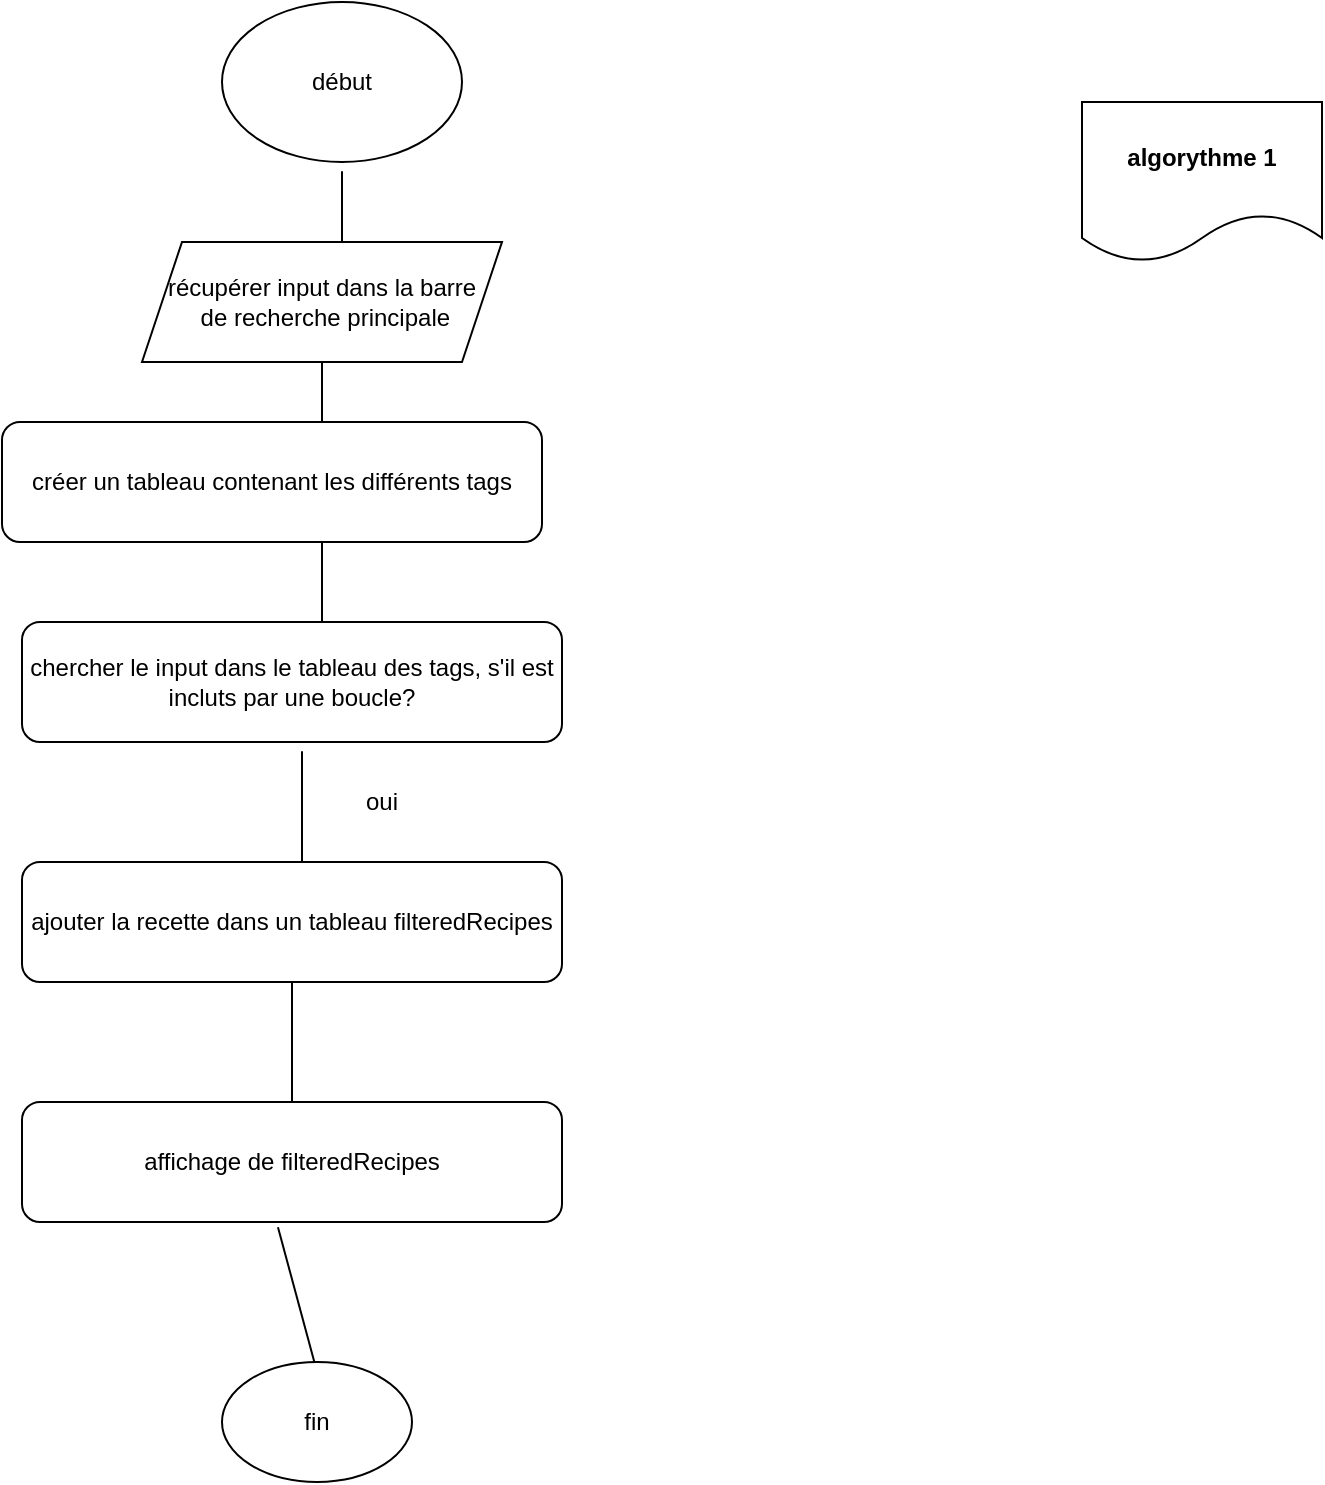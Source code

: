 <mxfile version="15.2.7" type="github">
  <diagram id="SRR43eI5SDNKgVkLlrz4" name="Page-1">
    <mxGraphModel dx="1038" dy="547" grid="1" gridSize="10" guides="1" tooltips="1" connect="1" arrows="1" fold="1" page="1" pageScale="1" pageWidth="827" pageHeight="1169" math="0" shadow="0">
      <root>
        <mxCell id="0" />
        <mxCell id="1" parent="0" />
        <mxCell id="2DV5LwTjrlr1CRbHWVbb-1" value="début" style="ellipse;whiteSpace=wrap;html=1;" vertex="1" parent="1">
          <mxGeometry x="150" y="40" width="120" height="80" as="geometry" />
        </mxCell>
        <mxCell id="2DV5LwTjrlr1CRbHWVbb-2" value="" style="endArrow=none;html=1;" edge="1" parent="1">
          <mxGeometry width="50" height="50" relative="1" as="geometry">
            <mxPoint x="210" y="160" as="sourcePoint" />
            <mxPoint x="210" y="160" as="targetPoint" />
            <Array as="points">
              <mxPoint x="210" y="120" />
            </Array>
          </mxGeometry>
        </mxCell>
        <mxCell id="2DV5LwTjrlr1CRbHWVbb-3" value="récupérer input dans la barre&lt;br&gt;&amp;nbsp;de recherche principale" style="shape=parallelogram;perimeter=parallelogramPerimeter;whiteSpace=wrap;html=1;fixedSize=1;" vertex="1" parent="1">
          <mxGeometry x="110" y="160" width="180" height="60" as="geometry" />
        </mxCell>
        <mxCell id="2DV5LwTjrlr1CRbHWVbb-4" value="" style="endArrow=none;html=1;exitX=0.5;exitY=1;exitDx=0;exitDy=0;" edge="1" parent="1" source="2DV5LwTjrlr1CRbHWVbb-3">
          <mxGeometry width="50" height="50" relative="1" as="geometry">
            <mxPoint x="390" y="290" as="sourcePoint" />
            <mxPoint x="200" y="250" as="targetPoint" />
          </mxGeometry>
        </mxCell>
        <mxCell id="2DV5LwTjrlr1CRbHWVbb-5" value="créer un tableau contenant les différents tags&lt;br&gt;" style="rounded=1;whiteSpace=wrap;html=1;" vertex="1" parent="1">
          <mxGeometry x="40" y="250" width="270" height="60" as="geometry" />
        </mxCell>
        <mxCell id="2DV5LwTjrlr1CRbHWVbb-6" value="" style="endArrow=none;html=1;" edge="1" parent="1">
          <mxGeometry width="50" height="50" relative="1" as="geometry">
            <mxPoint x="200" y="350" as="sourcePoint" />
            <mxPoint x="200" y="310" as="targetPoint" />
            <Array as="points" />
          </mxGeometry>
        </mxCell>
        <mxCell id="2DV5LwTjrlr1CRbHWVbb-7" value="chercher le input dans le tableau des tags, s&#39;il est incluts par une boucle?" style="rounded=1;whiteSpace=wrap;html=1;" vertex="1" parent="1">
          <mxGeometry x="50" y="350" width="270" height="60" as="geometry" />
        </mxCell>
        <mxCell id="2DV5LwTjrlr1CRbHWVbb-9" value="" style="endArrow=none;html=1;" edge="1" parent="1">
          <mxGeometry width="50" height="50" relative="1" as="geometry">
            <mxPoint x="190" y="440" as="sourcePoint" />
            <mxPoint x="190" y="470" as="targetPoint" />
            <Array as="points">
              <mxPoint x="190" y="410" />
            </Array>
          </mxGeometry>
        </mxCell>
        <mxCell id="2DV5LwTjrlr1CRbHWVbb-11" value="ajouter la recette dans un tableau filteredRecipes" style="rounded=1;whiteSpace=wrap;html=1;" vertex="1" parent="1">
          <mxGeometry x="50" y="470" width="270" height="60" as="geometry" />
        </mxCell>
        <mxCell id="2DV5LwTjrlr1CRbHWVbb-17" value="oui" style="text;html=1;strokeColor=none;fillColor=none;align=center;verticalAlign=middle;whiteSpace=wrap;rounded=0;" vertex="1" parent="1">
          <mxGeometry x="210" y="430" width="40" height="20" as="geometry" />
        </mxCell>
        <mxCell id="2DV5LwTjrlr1CRbHWVbb-18" value="" style="endArrow=none;html=1;exitX=0.5;exitY=1;exitDx=0;exitDy=0;" edge="1" parent="1" source="2DV5LwTjrlr1CRbHWVbb-11">
          <mxGeometry width="50" height="50" relative="1" as="geometry">
            <mxPoint x="200" y="540" as="sourcePoint" />
            <mxPoint x="185" y="590" as="targetPoint" />
          </mxGeometry>
        </mxCell>
        <mxCell id="2DV5LwTjrlr1CRbHWVbb-19" value="affichage de filteredRecipes" style="rounded=1;whiteSpace=wrap;html=1;" vertex="1" parent="1">
          <mxGeometry x="50" y="590" width="270" height="60" as="geometry" />
        </mxCell>
        <mxCell id="2DV5LwTjrlr1CRbHWVbb-20" value="" style="endArrow=none;html=1;exitX=0.474;exitY=1.043;exitDx=0;exitDy=0;exitPerimeter=0;entryX=0.486;entryY=0;entryDx=0;entryDy=0;entryPerimeter=0;" edge="1" parent="1" source="2DV5LwTjrlr1CRbHWVbb-19" target="2DV5LwTjrlr1CRbHWVbb-21">
          <mxGeometry width="50" height="50" relative="1" as="geometry">
            <mxPoint x="180" y="700" as="sourcePoint" />
            <mxPoint x="180" y="650" as="targetPoint" />
          </mxGeometry>
        </mxCell>
        <mxCell id="2DV5LwTjrlr1CRbHWVbb-21" value="fin" style="ellipse;whiteSpace=wrap;html=1;" vertex="1" parent="1">
          <mxGeometry x="150" y="720" width="95" height="60" as="geometry" />
        </mxCell>
        <mxCell id="2DV5LwTjrlr1CRbHWVbb-22" value="algorythme 1" style="shape=document;whiteSpace=wrap;html=1;boundedLbl=1;fontStyle=1" vertex="1" parent="1">
          <mxGeometry x="580" y="90" width="120" height="80" as="geometry" />
        </mxCell>
      </root>
    </mxGraphModel>
  </diagram>
</mxfile>

